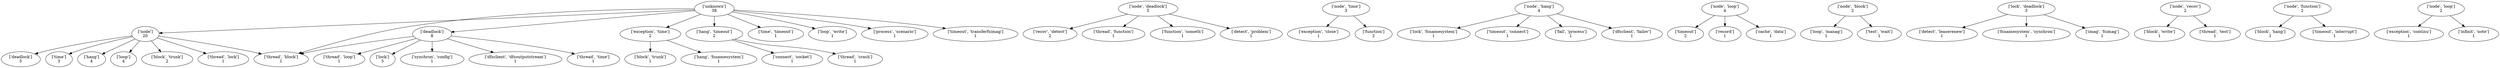 strict digraph  {
	"['unknown']
38" -> "['node']
20";
	"['unknown']
38" -> "['thread', 'block']
1";
	"['unknown']
38" -> "['deadlock']
8";
	"['unknown']
38" -> "['exception', 'time']
2";
	"['unknown']
38" -> "['hang', 'timeout']
2";
	"['unknown']
38" -> "['time', 'timeout']
1";
	"['unknown']
38" -> "['loop', 'write']
1";
	"['unknown']
38" -> "['process', 'scenario']
1";
	"['unknown']
38" -> "['timeout', 'transferfsimag']
1";
	"['node']
20" -> "['thread', 'block']
1";
	"['node']
20" -> "['thread', 'lock']
1";
	"['node']
20" -> "['deadlock']
5";
	"['node']
20" -> "['time']
3";
	"['node']
20" -> "['hang']
4";
	"['node']
20" -> "['loop']
4";
	"['node']
20" -> "['block', 'trunk']
2";
	"['deadlock']
8" -> "['thread', 'block']
1";
	"['deadlock']
8" -> "['thread', 'time']
1";
	"['deadlock']
8" -> "['thread', 'loop']
1";
	"['deadlock']
8" -> "['lock']
3";
	"['deadlock']
8" -> "['synchron', 'config']
1";
	"['deadlock']
8" -> "['dfsclient', 'dfsoutputstream']
1";
	"['exception', 'time']
2" -> "['block', 'trunk']
1";
	"['exception', 'time']
2" -> "['hang', 'fsnamesystem']
1";
	"['hang', 'timeout']
2" -> "['connect', 'socket']
1";
	"['hang', 'timeout']
2" -> "['thread', 'crash']
1";
	"['node', 'deadlock']
5" -> "['recov', 'detect']
2";
	"['node', 'deadlock']
5" -> "['thread', 'function']
1";
	"['node', 'deadlock']
5" -> "['function', 'someth']
1";
	"['node', 'deadlock']
5" -> "['detect', 'problem']
1";
	"['node', 'time']
3" -> "['exception', 'close']
1";
	"['node', 'time']
3" -> "['function']
2";
	"['node', 'hang']
4" -> "['lock', 'fsnamesystem']
1";
	"['node', 'hang']
4" -> "['timeout', 'connect']
1";
	"['node', 'hang']
4" -> "['fail', 'process']
1";
	"['node', 'hang']
4" -> "['dfsclient', 'failov']
1";
	"['node', 'loop']
4" -> "['timeout']
2";
	"['node', 'loop']
4" -> "['record']
1";
	"['node', 'loop']
4" -> "['cache', 'data']
1";
	"['node', 'block']
2" -> "['loop', 'manag']
1";
	"['node', 'block']
2" -> "['test', 'wait']
1";
	"['lock', 'deadlock']
3" -> "['detect', 'leaserenew']
1";
	"['lock', 'deadlock']
3" -> "['fsnamesystem', 'synchron']
1";
	"['lock', 'deadlock']
3" -> "['imag', 'fsimag']
1";
	"['node', 'recov']
2" -> "['block', 'write']
1";
	"['node', 'recov']
2" -> "['thread', 'test']
1";
	"['node', 'function']
2" -> "['block', 'hang']
1";
	"['node', 'function']
2" -> "['timeout', 'interrupt']
1";
	"['node', 'loop']
2" -> "['exception', 'continu']
1";
	"['node', 'loop']
2" -> "['infinit', 'note']
1";
}
